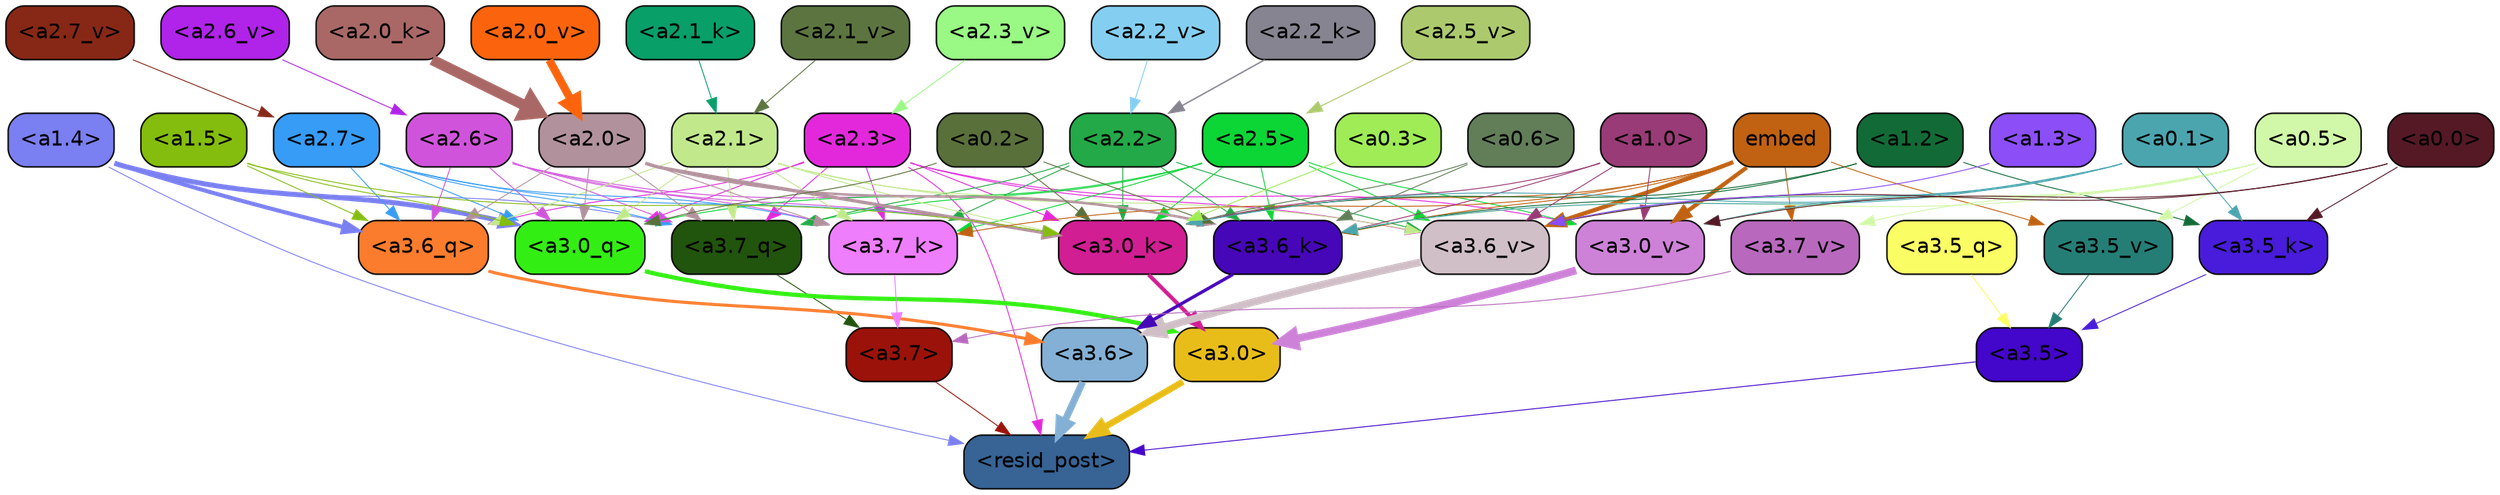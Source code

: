 strict digraph "" {
	graph [bgcolor=transparent,
		layout=dot,
		overlap=false,
		splines=true
	];
	"<a3.7>"	[color=black,
		fillcolor="#9b120a",
		fontname=Helvetica,
		shape=box,
		style="filled, rounded"];
	"<resid_post>"	[color=black,
		fillcolor="#376395",
		fontname=Helvetica,
		shape=box,
		style="filled, rounded"];
	"<a3.7>" -> "<resid_post>"	[color="#9b120a",
		penwidth=0.6];
	"<a3.6>"	[color=black,
		fillcolor="#83b0d4",
		fontname=Helvetica,
		shape=box,
		style="filled, rounded"];
	"<a3.6>" -> "<resid_post>"	[color="#83b0d4",
		penwidth=4.646730065345764];
	"<a3.5>"	[color=black,
		fillcolor="#4306cb",
		fontname=Helvetica,
		shape=box,
		style="filled, rounded"];
	"<a3.5>" -> "<resid_post>"	[color="#4306cb",
		penwidth=0.6];
	"<a3.0>"	[color=black,
		fillcolor="#e9bd19",
		fontname=Helvetica,
		shape=box,
		style="filled, rounded"];
	"<a3.0>" -> "<resid_post>"	[color="#e9bd19",
		penwidth=4.323132634162903];
	"<a2.3>"	[color=black,
		fillcolor="#e328dc",
		fontname=Helvetica,
		shape=box,
		style="filled, rounded"];
	"<a2.3>" -> "<resid_post>"	[color="#e328dc",
		penwidth=0.6];
	"<a3.7_q>"	[color=black,
		fillcolor="#21540d",
		fontname=Helvetica,
		shape=box,
		style="filled, rounded"];
	"<a2.3>" -> "<a3.7_q>"	[color="#e328dc",
		penwidth=0.6];
	"<a3.6_q>"	[color=black,
		fillcolor="#fc7c2d",
		fontname=Helvetica,
		shape=box,
		style="filled, rounded"];
	"<a2.3>" -> "<a3.6_q>"	[color="#e328dc",
		penwidth=0.6];
	"<a3.0_q>"	[color=black,
		fillcolor="#33ee13",
		fontname=Helvetica,
		shape=box,
		style="filled, rounded"];
	"<a2.3>" -> "<a3.0_q>"	[color="#e328dc",
		penwidth=0.6];
	"<a3.7_k>"	[color=black,
		fillcolor="#ee7efc",
		fontname=Helvetica,
		shape=box,
		style="filled, rounded"];
	"<a2.3>" -> "<a3.7_k>"	[color="#e328dc",
		penwidth=0.6];
	"<a3.0_k>"	[color=black,
		fillcolor="#d11e93",
		fontname=Helvetica,
		shape=box,
		style="filled, rounded"];
	"<a2.3>" -> "<a3.0_k>"	[color="#e328dc",
		penwidth=0.6];
	"<a3.6_v>"	[color=black,
		fillcolor="#d0bfc6",
		fontname=Helvetica,
		shape=box,
		style="filled, rounded"];
	"<a2.3>" -> "<a3.6_v>"	[color="#e328dc",
		penwidth=0.6];
	"<a3.0_v>"	[color=black,
		fillcolor="#cd82d8",
		fontname=Helvetica,
		shape=box,
		style="filled, rounded"];
	"<a2.3>" -> "<a3.0_v>"	[color="#e328dc",
		penwidth=0.6];
	"<a1.4>"	[color=black,
		fillcolor="#7a7ff1",
		fontname=Helvetica,
		shape=box,
		style="filled, rounded"];
	"<a1.4>" -> "<resid_post>"	[color="#7a7ff1",
		penwidth=0.6];
	"<a1.4>" -> "<a3.7_q>"	[color="#7a7ff1",
		penwidth=0.6];
	"<a1.4>" -> "<a3.6_q>"	[color="#7a7ff1",
		penwidth=2.700703263282776];
	"<a1.4>" -> "<a3.0_q>"	[color="#7a7ff1",
		penwidth=3.34255850315094];
	"<a3.7_q>" -> "<a3.7>"	[color="#21540d",
		penwidth=0.6];
	"<a3.6_q>" -> "<a3.6>"	[color="#fc7c2d",
		penwidth=2.03758105635643];
	"<a3.5_q>"	[color=black,
		fillcolor="#fafd64",
		fontname=Helvetica,
		shape=box,
		style="filled, rounded"];
	"<a3.5_q>" -> "<a3.5>"	[color="#fafd64",
		penwidth=0.6];
	"<a3.0_q>" -> "<a3.0>"	[color="#33ee13",
		penwidth=2.8638100624084473];
	"<a3.7_k>" -> "<a3.7>"	[color="#ee7efc",
		penwidth=0.6];
	"<a3.6_k>"	[color=black,
		fillcolor="#4607b8",
		fontname=Helvetica,
		shape=box,
		style="filled, rounded"];
	"<a3.6_k>" -> "<a3.6>"	[color="#4607b8",
		penwidth=2.174198240041733];
	"<a3.5_k>"	[color=black,
		fillcolor="#481cda",
		fontname=Helvetica,
		shape=box,
		style="filled, rounded"];
	"<a3.5_k>" -> "<a3.5>"	[color="#481cda",
		penwidth=0.6];
	"<a3.0_k>" -> "<a3.0>"	[color="#d11e93",
		penwidth=2.6274144649505615];
	"<a3.7_v>"	[color=black,
		fillcolor="#b869bd",
		fontname=Helvetica,
		shape=box,
		style="filled, rounded"];
	"<a3.7_v>" -> "<a3.7>"	[color="#b869bd",
		penwidth=0.6];
	"<a3.6_v>" -> "<a3.6>"	[color="#d0bfc6",
		penwidth=5.002329230308533];
	"<a3.5_v>"	[color=black,
		fillcolor="#257e76",
		fontname=Helvetica,
		shape=box,
		style="filled, rounded"];
	"<a3.5_v>" -> "<a3.5>"	[color="#257e76",
		penwidth=0.6];
	"<a3.0_v>" -> "<a3.0>"	[color="#cd82d8",
		penwidth=5.188832879066467];
	"<a2.7>"	[color=black,
		fillcolor="#369cf6",
		fontname=Helvetica,
		shape=box,
		style="filled, rounded"];
	"<a2.7>" -> "<a3.7_q>"	[color="#369cf6",
		penwidth=0.6];
	"<a2.7>" -> "<a3.6_q>"	[color="#369cf6",
		penwidth=0.6];
	"<a2.7>" -> "<a3.0_q>"	[color="#369cf6",
		penwidth=0.6];
	"<a2.7>" -> "<a3.7_k>"	[color="#369cf6",
		penwidth=0.6];
	"<a2.7>" -> "<a3.0_k>"	[color="#369cf6",
		penwidth=0.6];
	"<a2.6>"	[color=black,
		fillcolor="#d054db",
		fontname=Helvetica,
		shape=box,
		style="filled, rounded"];
	"<a2.6>" -> "<a3.7_q>"	[color="#d054db",
		penwidth=0.6];
	"<a2.6>" -> "<a3.6_q>"	[color="#d054db",
		penwidth=0.6];
	"<a2.6>" -> "<a3.0_q>"	[color="#d054db",
		penwidth=0.6];
	"<a2.6>" -> "<a3.7_k>"	[color="#d054db",
		penwidth=0.6];
	"<a2.6>" -> "<a3.6_k>"	[color="#d054db",
		penwidth=0.6];
	"<a2.6>" -> "<a3.0_k>"	[color="#d054db",
		penwidth=0.6];
	"<a2.5>"	[color=black,
		fillcolor="#0cd536",
		fontname=Helvetica,
		shape=box,
		style="filled, rounded"];
	"<a2.5>" -> "<a3.7_q>"	[color="#0cd536",
		penwidth=0.6];
	"<a2.5>" -> "<a3.0_q>"	[color="#0cd536",
		penwidth=0.6];
	"<a2.5>" -> "<a3.7_k>"	[color="#0cd536",
		penwidth=0.6];
	"<a2.5>" -> "<a3.6_k>"	[color="#0cd536",
		penwidth=0.6];
	"<a2.5>" -> "<a3.0_k>"	[color="#0cd536",
		penwidth=0.6];
	"<a2.5>" -> "<a3.6_v>"	[color="#0cd536",
		penwidth=0.6];
	"<a2.5>" -> "<a3.0_v>"	[color="#0cd536",
		penwidth=0.6];
	"<a2.2>"	[color=black,
		fillcolor="#23a947",
		fontname=Helvetica,
		shape=box,
		style="filled, rounded"];
	"<a2.2>" -> "<a3.7_q>"	[color="#23a947",
		penwidth=0.6];
	"<a2.2>" -> "<a3.7_k>"	[color="#23a947",
		penwidth=0.6];
	"<a2.2>" -> "<a3.6_k>"	[color="#23a947",
		penwidth=0.6];
	"<a2.2>" -> "<a3.0_k>"	[color="#23a947",
		penwidth=0.6];
	"<a2.2>" -> "<a3.6_v>"	[color="#23a947",
		penwidth=0.6];
	"<a2.1>"	[color=black,
		fillcolor="#c1e98c",
		fontname=Helvetica,
		shape=box,
		style="filled, rounded"];
	"<a2.1>" -> "<a3.7_q>"	[color="#c1e98c",
		penwidth=0.6];
	"<a2.1>" -> "<a3.6_q>"	[color="#c1e98c",
		penwidth=0.6];
	"<a2.1>" -> "<a3.0_q>"	[color="#c1e98c",
		penwidth=0.6];
	"<a2.1>" -> "<a3.7_k>"	[color="#c1e98c",
		penwidth=0.6];
	"<a2.1>" -> "<a3.6_k>"	[color="#c1e98c",
		penwidth=0.6];
	"<a2.1>" -> "<a3.0_k>"	[color="#c1e98c",
		penwidth=0.6];
	"<a2.1>" -> "<a3.6_v>"	[color="#c1e98c",
		penwidth=0.6];
	"<a2.0>"	[color=black,
		fillcolor="#b1919c",
		fontname=Helvetica,
		shape=box,
		style="filled, rounded"];
	"<a2.0>" -> "<a3.7_q>"	[color="#b1919c",
		penwidth=0.6];
	"<a2.0>" -> "<a3.6_q>"	[color="#b1919c",
		penwidth=0.6];
	"<a2.0>" -> "<a3.0_q>"	[color="#b1919c",
		penwidth=0.6];
	"<a2.0>" -> "<a3.7_k>"	[color="#b1919c",
		penwidth=0.6];
	"<a2.0>" -> "<a3.6_k>"	[color="#b1919c",
		penwidth=1.6454488784074783];
	"<a2.0>" -> "<a3.0_k>"	[color="#b1919c",
		penwidth=2.2218968719244003];
	"<a1.5>"	[color=black,
		fillcolor="#84bd0d",
		fontname=Helvetica,
		shape=box,
		style="filled, rounded"];
	"<a1.5>" -> "<a3.6_q>"	[color="#84bd0d",
		penwidth=0.6];
	"<a1.5>" -> "<a3.0_q>"	[color="#84bd0d",
		penwidth=0.6];
	"<a1.5>" -> "<a3.0_k>"	[color="#84bd0d",
		penwidth=0.6];
	"<a0.2>"	[color=black,
		fillcolor="#5a703b",
		fontname=Helvetica,
		shape=box,
		style="filled, rounded"];
	"<a0.2>" -> "<a3.0_q>"	[color="#5a703b",
		penwidth=0.6];
	"<a0.2>" -> "<a3.6_k>"	[color="#5a703b",
		penwidth=0.6];
	"<a0.2>" -> "<a3.0_k>"	[color="#5a703b",
		penwidth=0.6];
	embed	[color=black,
		fillcolor="#c06212",
		fontname=Helvetica,
		shape=box,
		style="filled, rounded"];
	embed -> "<a3.7_k>"	[color="#c06212",
		penwidth=0.6];
	embed -> "<a3.6_k>"	[color="#c06212",
		penwidth=0.6];
	embed -> "<a3.0_k>"	[color="#c06212",
		penwidth=0.6];
	embed -> "<a3.7_v>"	[color="#c06212",
		penwidth=0.6];
	embed -> "<a3.6_v>"	[color="#c06212",
		penwidth=2.8301228284835815];
	embed -> "<a3.5_v>"	[color="#c06212",
		penwidth=0.6];
	embed -> "<a3.0_v>"	[color="#c06212",
		penwidth=2.7660785913467407];
	"<a1.2>"	[color=black,
		fillcolor="#126b36",
		fontname=Helvetica,
		shape=box,
		style="filled, rounded"];
	"<a1.2>" -> "<a3.6_k>"	[color="#126b36",
		penwidth=0.6];
	"<a1.2>" -> "<a3.5_k>"	[color="#126b36",
		penwidth=0.6];
	"<a1.2>" -> "<a3.0_k>"	[color="#126b36",
		penwidth=0.6];
	"<a1.0>"	[color=black,
		fillcolor="#993b76",
		fontname=Helvetica,
		shape=box,
		style="filled, rounded"];
	"<a1.0>" -> "<a3.6_k>"	[color="#993b76",
		penwidth=0.6];
	"<a1.0>" -> "<a3.0_k>"	[color="#993b76",
		penwidth=0.6];
	"<a1.0>" -> "<a3.6_v>"	[color="#993b76",
		penwidth=0.6];
	"<a1.0>" -> "<a3.0_v>"	[color="#993b76",
		penwidth=0.6];
	"<a0.6>"	[color=black,
		fillcolor="#627e59",
		fontname=Helvetica,
		shape=box,
		style="filled, rounded"];
	"<a0.6>" -> "<a3.6_k>"	[color="#627e59",
		penwidth=0.6];
	"<a0.6>" -> "<a3.0_k>"	[color="#627e59",
		penwidth=0.6];
	"<a0.5>"	[color=black,
		fillcolor="#d1f8a8",
		fontname=Helvetica,
		shape=box,
		style="filled, rounded"];
	"<a0.5>" -> "<a3.6_k>"	[color="#d1f8a8",
		penwidth=0.6];
	"<a0.5>" -> "<a3.7_v>"	[color="#d1f8a8",
		penwidth=0.6];
	"<a0.5>" -> "<a3.6_v>"	[color="#d1f8a8",
		penwidth=0.6];
	"<a0.5>" -> "<a3.5_v>"	[color="#d1f8a8",
		penwidth=0.6];
	"<a0.5>" -> "<a3.0_v>"	[color="#d1f8a8",
		penwidth=0.6124261617660522];
	"<a0.1>"	[color=black,
		fillcolor="#4ba5af",
		fontname=Helvetica,
		shape=box,
		style="filled, rounded"];
	"<a0.1>" -> "<a3.6_k>"	[color="#4ba5af",
		penwidth=0.6];
	"<a0.1>" -> "<a3.5_k>"	[color="#4ba5af",
		penwidth=0.6];
	"<a0.1>" -> "<a3.0_k>"	[color="#4ba5af",
		penwidth=0.6];
	"<a0.1>" -> "<a3.6_v>"	[color="#4ba5af",
		penwidth=0.6];
	"<a0.1>" -> "<a3.0_v>"	[color="#4ba5af",
		penwidth=0.6];
	"<a0.0>"	[color=black,
		fillcolor="#551926",
		fontname=Helvetica,
		shape=box,
		style="filled, rounded"];
	"<a0.0>" -> "<a3.5_k>"	[color="#551926",
		penwidth=0.6];
	"<a0.0>" -> "<a3.6_v>"	[color="#551926",
		penwidth=0.6];
	"<a0.0>" -> "<a3.0_v>"	[color="#551926",
		penwidth=0.6];
	"<a0.3>"	[color=black,
		fillcolor="#9fec56",
		fontname=Helvetica,
		shape=box,
		style="filled, rounded"];
	"<a0.3>" -> "<a3.0_k>"	[color="#9fec56",
		penwidth=0.6];
	"<a1.3>"	[color=black,
		fillcolor="#8b4ef7",
		fontname=Helvetica,
		shape=box,
		style="filled, rounded"];
	"<a1.3>" -> "<a3.6_v>"	[color="#8b4ef7",
		penwidth=0.6];
	"<a2.2_k>"	[color=black,
		fillcolor="#868490",
		fontname=Helvetica,
		shape=box,
		style="filled, rounded"];
	"<a2.2_k>" -> "<a2.2>"	[color="#868490",
		penwidth=0.9331893920898438];
	"<a2.1_k>"	[color=black,
		fillcolor="#089f68",
		fontname=Helvetica,
		shape=box,
		style="filled, rounded"];
	"<a2.1_k>" -> "<a2.1>"	[color="#089f68",
		penwidth=0.6];
	"<a2.0_k>"	[color=black,
		fillcolor="#a96865",
		fontname=Helvetica,
		shape=box,
		style="filled, rounded"];
	"<a2.0_k>" -> "<a2.0>"	[color="#a96865",
		penwidth=7.158664226531982];
	"<a2.7_v>"	[color=black,
		fillcolor="#872817",
		fontname=Helvetica,
		shape=box,
		style="filled, rounded"];
	"<a2.7_v>" -> "<a2.7>"	[color="#872817",
		penwidth=0.6];
	"<a2.6_v>"	[color=black,
		fillcolor="#b023e9",
		fontname=Helvetica,
		shape=box,
		style="filled, rounded"];
	"<a2.6_v>" -> "<a2.6>"	[color="#b023e9",
		penwidth=0.6];
	"<a2.5_v>"	[color=black,
		fillcolor="#acca6d",
		fontname=Helvetica,
		shape=box,
		style="filled, rounded"];
	"<a2.5_v>" -> "<a2.5>"	[color="#acca6d",
		penwidth=0.6657319068908691];
	"<a2.3_v>"	[color=black,
		fillcolor="#99f984",
		fontname=Helvetica,
		shape=box,
		style="filled, rounded"];
	"<a2.3_v>" -> "<a2.3>"	[color="#99f984",
		penwidth=0.6];
	"<a2.2_v>"	[color=black,
		fillcolor="#84cff1",
		fontname=Helvetica,
		shape=box,
		style="filled, rounded"];
	"<a2.2_v>" -> "<a2.2>"	[color="#84cff1",
		penwidth=0.6];
	"<a2.1_v>"	[color=black,
		fillcolor="#5c7540",
		fontname=Helvetica,
		shape=box,
		style="filled, rounded"];
	"<a2.1_v>" -> "<a2.1>"	[color="#5c7540",
		penwidth=0.6];
	"<a2.0_v>"	[color=black,
		fillcolor="#fb640d",
		fontname=Helvetica,
		shape=box,
		style="filled, rounded"];
	"<a2.0_v>" -> "<a2.0>"	[color="#fb640d",
		penwidth=5.380099236965179];
}
